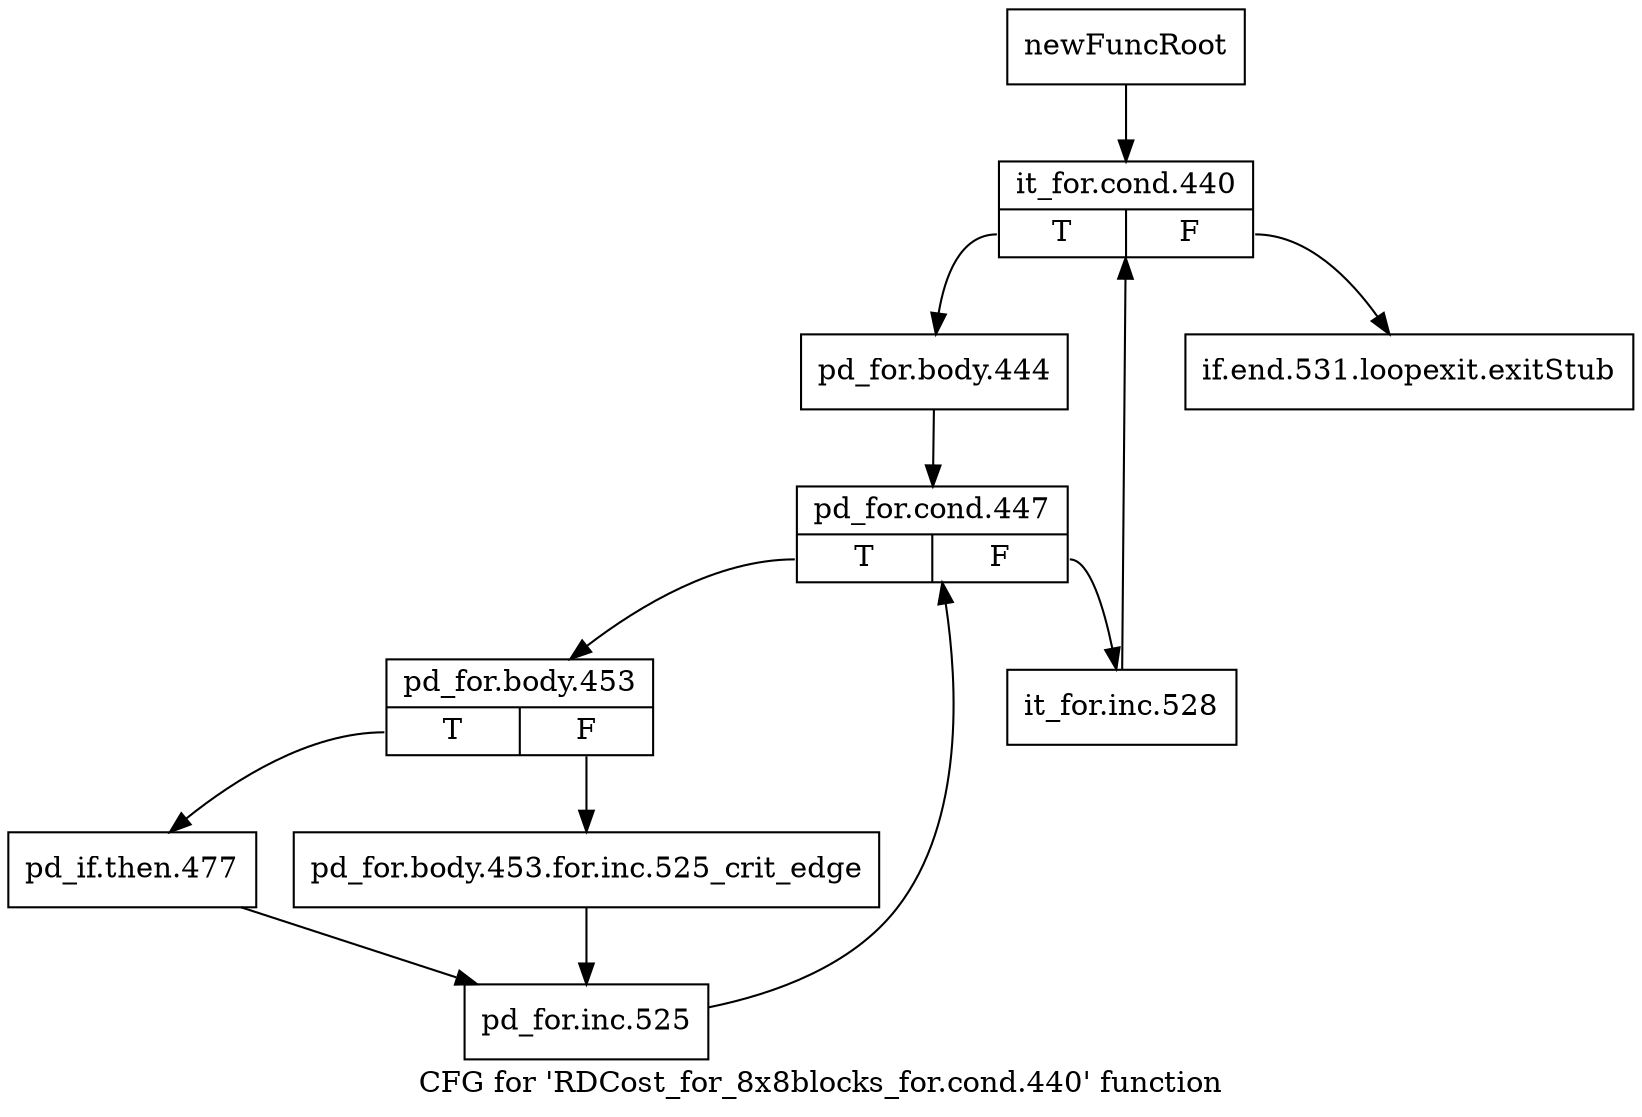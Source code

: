 digraph "CFG for 'RDCost_for_8x8blocks_for.cond.440' function" {
	label="CFG for 'RDCost_for_8x8blocks_for.cond.440' function";

	Node0x2b655e0 [shape=record,label="{newFuncRoot}"];
	Node0x2b655e0 -> Node0x2b65680;
	Node0x2b65630 [shape=record,label="{if.end.531.loopexit.exitStub}"];
	Node0x2b65680 [shape=record,label="{it_for.cond.440|{<s0>T|<s1>F}}"];
	Node0x2b65680:s0 -> Node0x2b656d0;
	Node0x2b65680:s1 -> Node0x2b65630;
	Node0x2b656d0 [shape=record,label="{pd_for.body.444}"];
	Node0x2b656d0 -> Node0x2b65fb0;
	Node0x2b65fb0 [shape=record,label="{pd_for.cond.447|{<s0>T|<s1>F}}"];
	Node0x2b65fb0:s0 -> Node0x2b66050;
	Node0x2b65fb0:s1 -> Node0x2b66000;
	Node0x2b66000 [shape=record,label="{it_for.inc.528}"];
	Node0x2b66000 -> Node0x2b65680;
	Node0x2b66050 [shape=record,label="{pd_for.body.453|{<s0>T|<s1>F}}"];
	Node0x2b66050:s0 -> Node0x2b660f0;
	Node0x2b66050:s1 -> Node0x2b660a0;
	Node0x2b660a0 [shape=record,label="{pd_for.body.453.for.inc.525_crit_edge}"];
	Node0x2b660a0 -> Node0x2b66140;
	Node0x2b660f0 [shape=record,label="{pd_if.then.477}"];
	Node0x2b660f0 -> Node0x2b66140;
	Node0x2b66140 [shape=record,label="{pd_for.inc.525}"];
	Node0x2b66140 -> Node0x2b65fb0;
}

